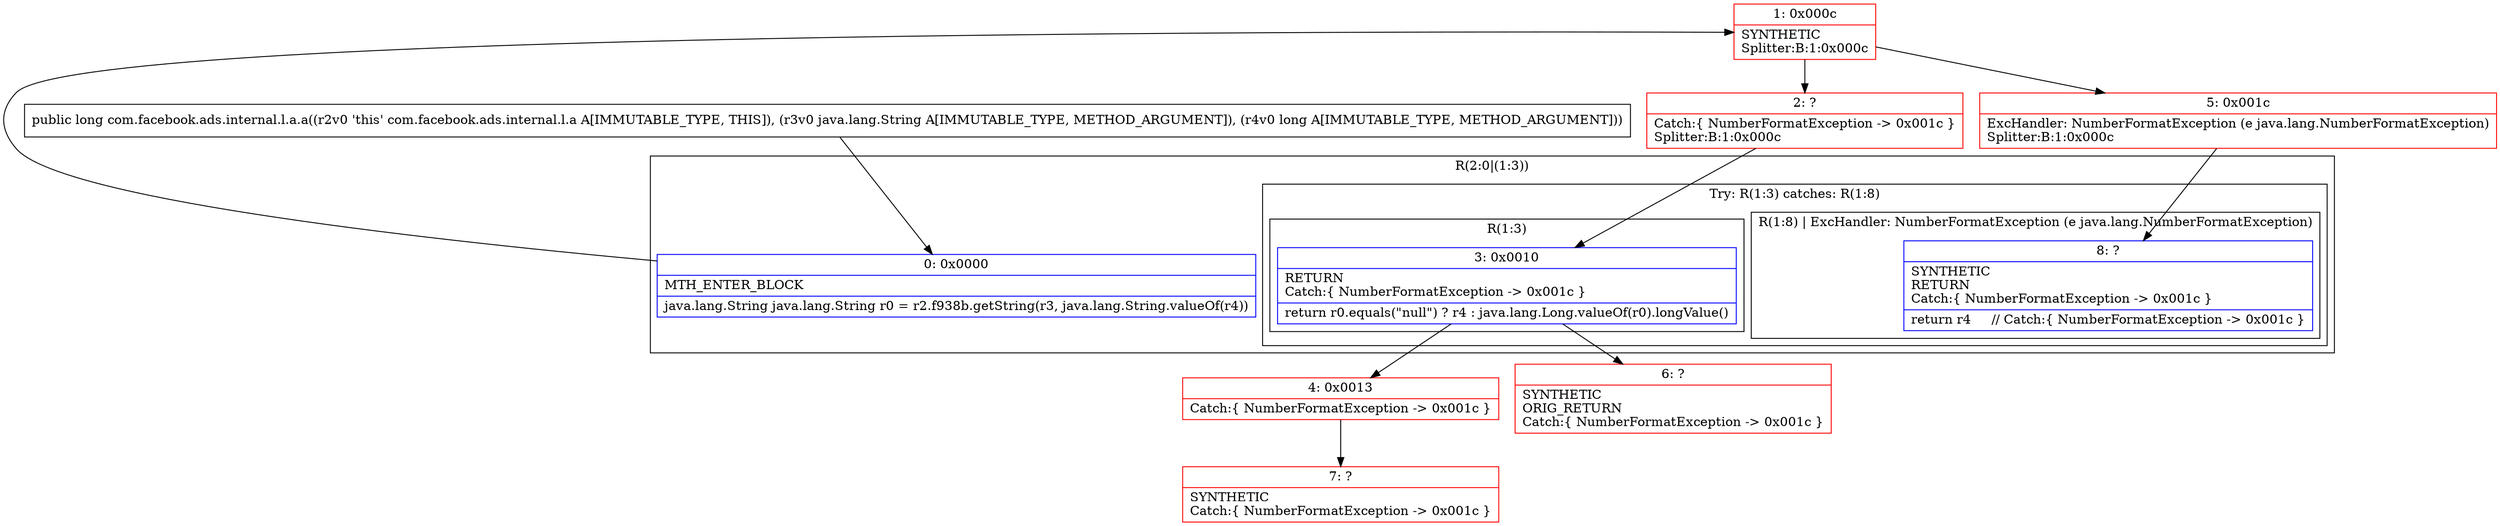 digraph "CFG forcom.facebook.ads.internal.l.a.a(Ljava\/lang\/String;J)J" {
subgraph cluster_Region_1819054011 {
label = "R(2:0|(1:3))";
node [shape=record,color=blue];
Node_0 [shape=record,label="{0\:\ 0x0000|MTH_ENTER_BLOCK\l|java.lang.String java.lang.String r0 = r2.f938b.getString(r3, java.lang.String.valueOf(r4))\l}"];
subgraph cluster_TryCatchRegion_1880845997 {
label = "Try: R(1:3) catches: R(1:8)";
node [shape=record,color=blue];
subgraph cluster_Region_886017710 {
label = "R(1:3)";
node [shape=record,color=blue];
Node_3 [shape=record,label="{3\:\ 0x0010|RETURN\lCatch:\{ NumberFormatException \-\> 0x001c \}\l|return r0.equals(\"null\") ? r4 : java.lang.Long.valueOf(r0).longValue()\l}"];
}
subgraph cluster_Region_184187761 {
label = "R(1:8) | ExcHandler: NumberFormatException (e java.lang.NumberFormatException)\l";
node [shape=record,color=blue];
Node_8 [shape=record,label="{8\:\ ?|SYNTHETIC\lRETURN\lCatch:\{ NumberFormatException \-\> 0x001c \}\l|return r4     \/\/ Catch:\{ NumberFormatException \-\> 0x001c \}\l}"];
}
}
}
subgraph cluster_Region_184187761 {
label = "R(1:8) | ExcHandler: NumberFormatException (e java.lang.NumberFormatException)\l";
node [shape=record,color=blue];
Node_8 [shape=record,label="{8\:\ ?|SYNTHETIC\lRETURN\lCatch:\{ NumberFormatException \-\> 0x001c \}\l|return r4     \/\/ Catch:\{ NumberFormatException \-\> 0x001c \}\l}"];
}
Node_1 [shape=record,color=red,label="{1\:\ 0x000c|SYNTHETIC\lSplitter:B:1:0x000c\l}"];
Node_2 [shape=record,color=red,label="{2\:\ ?|Catch:\{ NumberFormatException \-\> 0x001c \}\lSplitter:B:1:0x000c\l}"];
Node_4 [shape=record,color=red,label="{4\:\ 0x0013|Catch:\{ NumberFormatException \-\> 0x001c \}\l}"];
Node_5 [shape=record,color=red,label="{5\:\ 0x001c|ExcHandler: NumberFormatException (e java.lang.NumberFormatException)\lSplitter:B:1:0x000c\l}"];
Node_6 [shape=record,color=red,label="{6\:\ ?|SYNTHETIC\lORIG_RETURN\lCatch:\{ NumberFormatException \-\> 0x001c \}\l}"];
Node_7 [shape=record,color=red,label="{7\:\ ?|SYNTHETIC\lCatch:\{ NumberFormatException \-\> 0x001c \}\l}"];
MethodNode[shape=record,label="{public long com.facebook.ads.internal.l.a.a((r2v0 'this' com.facebook.ads.internal.l.a A[IMMUTABLE_TYPE, THIS]), (r3v0 java.lang.String A[IMMUTABLE_TYPE, METHOD_ARGUMENT]), (r4v0 long A[IMMUTABLE_TYPE, METHOD_ARGUMENT])) }"];
MethodNode -> Node_0;
Node_0 -> Node_1;
Node_3 -> Node_4;
Node_3 -> Node_6;
Node_1 -> Node_2;
Node_1 -> Node_5;
Node_2 -> Node_3;
Node_4 -> Node_7;
Node_5 -> Node_8;
}

